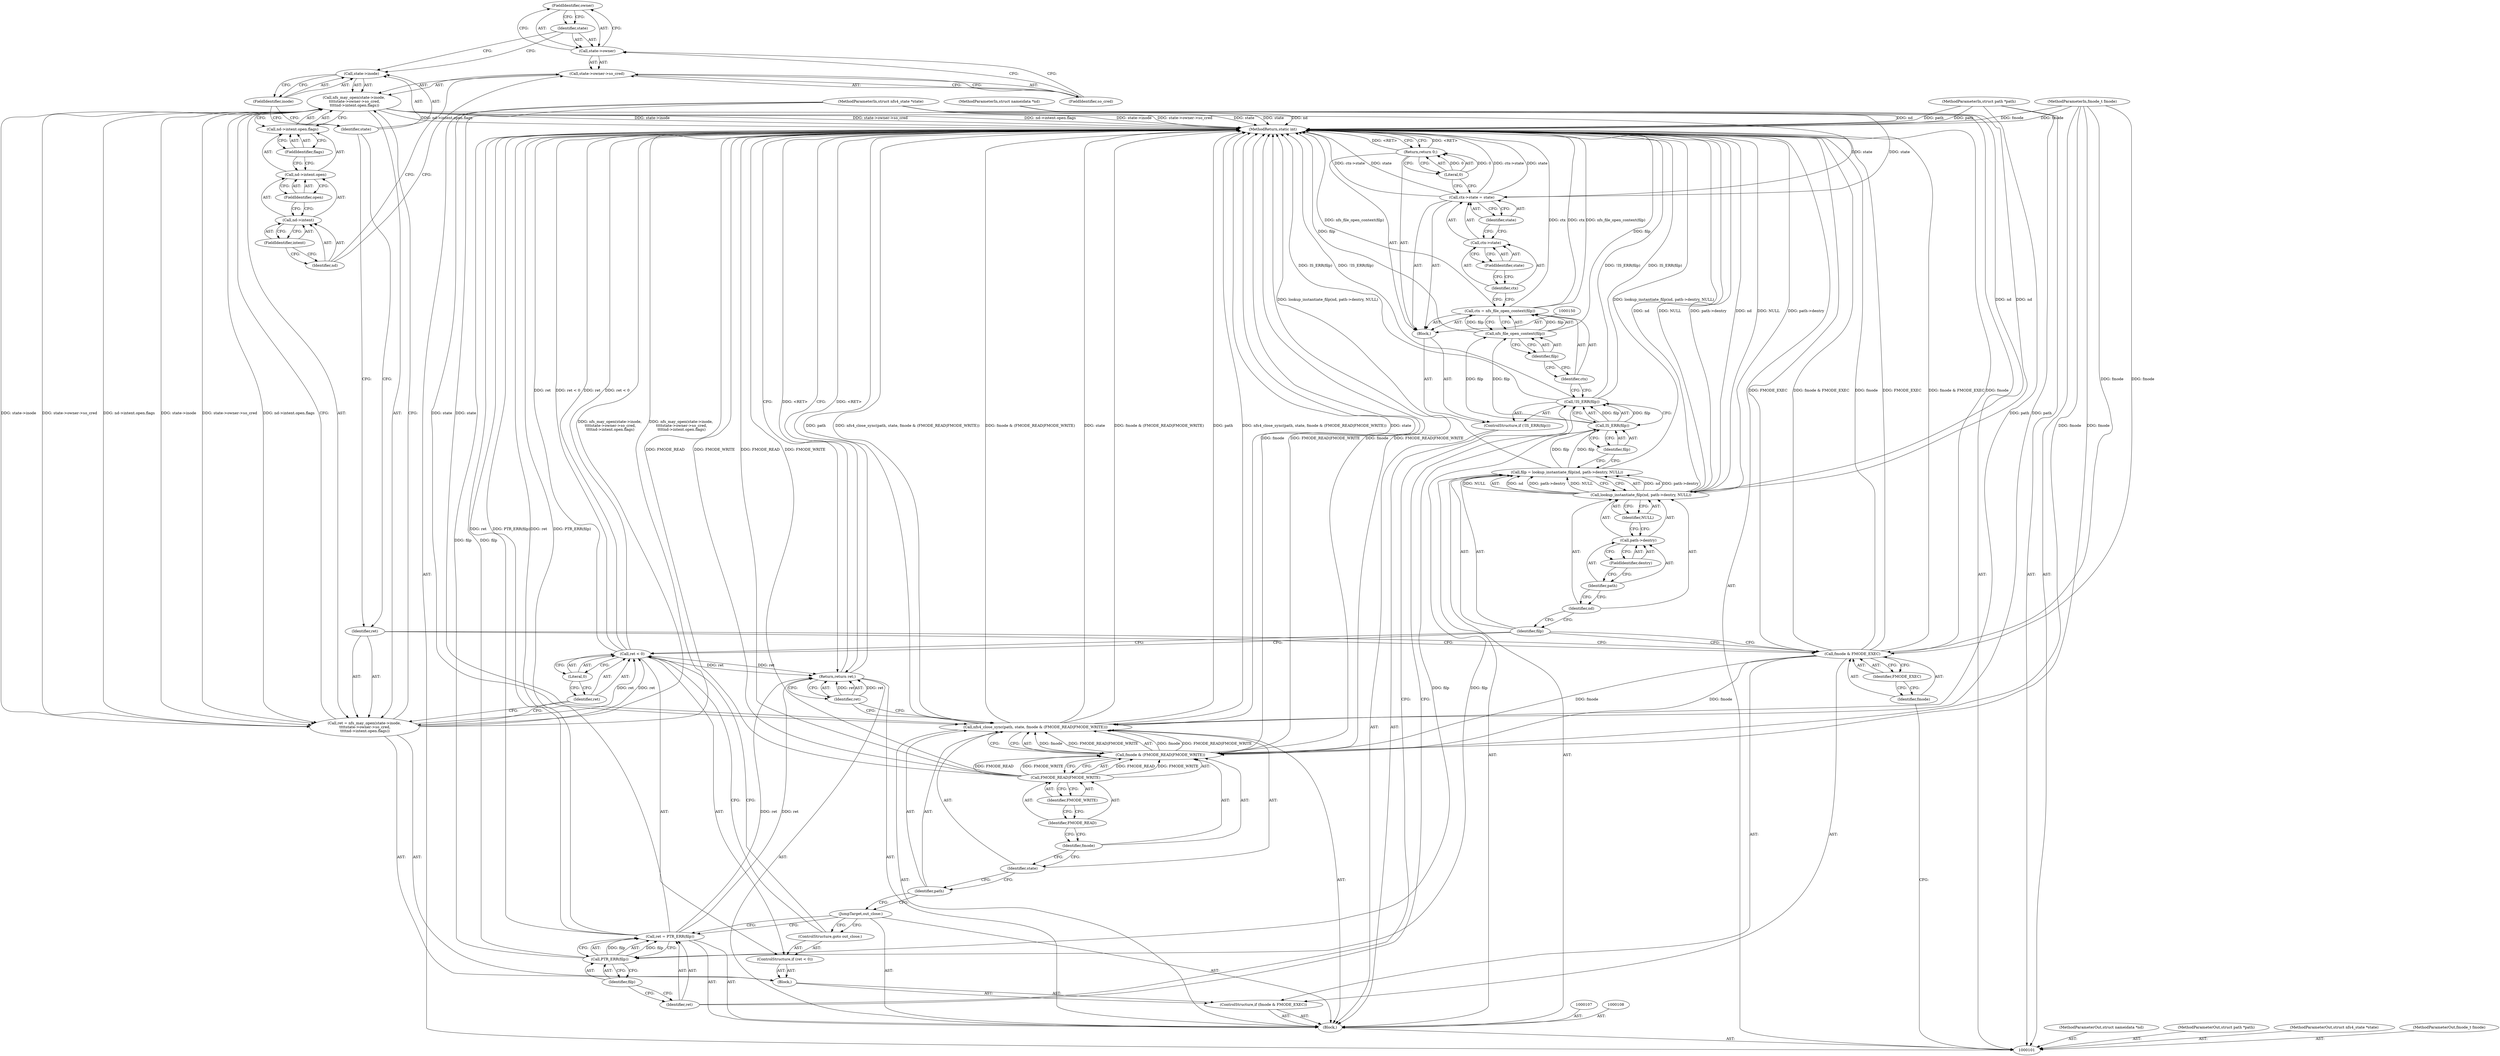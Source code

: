 digraph "0_linux_dc0b027dfadfcb8a5504f7d8052754bf8d501ab9_10" {
"1000123" [label="(FieldIdentifier,owner)"];
"1000124" [label="(FieldIdentifier,so_cred)"];
"1000120" [label="(Call,state->owner->so_cred)"];
"1000121" [label="(Call,state->owner)"];
"1000122" [label="(Identifier,state)"];
"1000130" [label="(FieldIdentifier,open)"];
"1000131" [label="(FieldIdentifier,flags)"];
"1000125" [label="(Call,nd->intent.open.flags)"];
"1000126" [label="(Call,nd->intent.open)"];
"1000127" [label="(Call,nd->intent)"];
"1000128" [label="(Identifier,nd)"];
"1000129" [label="(FieldIdentifier,intent)"];
"1000135" [label="(Literal,0)"];
"1000132" [label="(ControlStructure,if (ret < 0))"];
"1000133" [label="(Call,ret < 0)"];
"1000134" [label="(Identifier,ret)"];
"1000136" [label="(ControlStructure,goto out_close;)"];
"1000137" [label="(Call,filp = lookup_instantiate_filp(nd, path->dentry, NULL))"];
"1000138" [label="(Identifier,filp)"];
"1000140" [label="(Identifier,nd)"];
"1000141" [label="(Call,path->dentry)"];
"1000142" [label="(Identifier,path)"];
"1000143" [label="(FieldIdentifier,dentry)"];
"1000144" [label="(Identifier,NULL)"];
"1000139" [label="(Call,lookup_instantiate_filp(nd, path->dentry, NULL))"];
"1000145" [label="(ControlStructure,if (!IS_ERR(filp)))"];
"1000148" [label="(Identifier,filp)"];
"1000146" [label="(Call,!IS_ERR(filp))"];
"1000147" [label="(Call,IS_ERR(filp))"];
"1000149" [label="(Block,)"];
"1000151" [label="(Call,ctx = nfs_file_open_context(filp))"];
"1000152" [label="(Identifier,ctx)"];
"1000154" [label="(Identifier,filp)"];
"1000153" [label="(Call,nfs_file_open_context(filp))"];
"1000159" [label="(Identifier,state)"];
"1000155" [label="(Call,ctx->state = state)"];
"1000156" [label="(Call,ctx->state)"];
"1000157" [label="(Identifier,ctx)"];
"1000158" [label="(FieldIdentifier,state)"];
"1000177" [label="(MethodReturn,static int)"];
"1000102" [label="(MethodParameterIn,struct nameidata *nd)"];
"1000253" [label="(MethodParameterOut,struct nameidata *nd)"];
"1000103" [label="(MethodParameterIn,struct path *path)"];
"1000254" [label="(MethodParameterOut,struct path *path)"];
"1000104" [label="(MethodParameterIn,struct nfs4_state *state)"];
"1000255" [label="(MethodParameterOut,struct nfs4_state *state)"];
"1000105" [label="(MethodParameterIn,fmode_t fmode)"];
"1000256" [label="(MethodParameterOut,fmode_t fmode)"];
"1000160" [label="(Return,return 0;)"];
"1000161" [label="(Literal,0)"];
"1000165" [label="(Identifier,filp)"];
"1000162" [label="(Call,ret = PTR_ERR(filp))"];
"1000163" [label="(Identifier,ret)"];
"1000164" [label="(Call,PTR_ERR(filp))"];
"1000166" [label="(JumpTarget,out_close:)"];
"1000167" [label="(Call,nfs4_close_sync(path, state, fmode & (FMODE_READ|FMODE_WRITE)))"];
"1000168" [label="(Identifier,path)"];
"1000169" [label="(Identifier,state)"];
"1000170" [label="(Call,fmode & (FMODE_READ|FMODE_WRITE))"];
"1000171" [label="(Identifier,fmode)"];
"1000172" [label="(Call,FMODE_READ|FMODE_WRITE)"];
"1000173" [label="(Identifier,FMODE_READ)"];
"1000174" [label="(Identifier,FMODE_WRITE)"];
"1000175" [label="(Return,return ret;)"];
"1000176" [label="(Identifier,ret)"];
"1000106" [label="(Block,)"];
"1000109" [label="(ControlStructure,if (fmode & FMODE_EXEC))"];
"1000112" [label="(Identifier,FMODE_EXEC)"];
"1000113" [label="(Block,)"];
"1000110" [label="(Call,fmode & FMODE_EXEC)"];
"1000111" [label="(Identifier,fmode)"];
"1000117" [label="(Call,state->inode)"];
"1000118" [label="(Identifier,state)"];
"1000119" [label="(FieldIdentifier,inode)"];
"1000114" [label="(Call,ret = nfs_may_open(state->inode,\n \t\t\t\tstate->owner->so_cred,\n \t\t\t\tnd->intent.open.flags))"];
"1000115" [label="(Identifier,ret)"];
"1000116" [label="(Call,nfs_may_open(state->inode,\n \t\t\t\tstate->owner->so_cred,\n \t\t\t\tnd->intent.open.flags))"];
"1000123" -> "1000121"  [label="AST: "];
"1000123" -> "1000122"  [label="CFG: "];
"1000121" -> "1000123"  [label="CFG: "];
"1000124" -> "1000120"  [label="AST: "];
"1000124" -> "1000121"  [label="CFG: "];
"1000120" -> "1000124"  [label="CFG: "];
"1000120" -> "1000116"  [label="AST: "];
"1000120" -> "1000124"  [label="CFG: "];
"1000121" -> "1000120"  [label="AST: "];
"1000124" -> "1000120"  [label="AST: "];
"1000128" -> "1000120"  [label="CFG: "];
"1000121" -> "1000120"  [label="AST: "];
"1000121" -> "1000123"  [label="CFG: "];
"1000122" -> "1000121"  [label="AST: "];
"1000123" -> "1000121"  [label="AST: "];
"1000124" -> "1000121"  [label="CFG: "];
"1000122" -> "1000121"  [label="AST: "];
"1000122" -> "1000117"  [label="CFG: "];
"1000123" -> "1000122"  [label="CFG: "];
"1000130" -> "1000126"  [label="AST: "];
"1000130" -> "1000127"  [label="CFG: "];
"1000126" -> "1000130"  [label="CFG: "];
"1000131" -> "1000125"  [label="AST: "];
"1000131" -> "1000126"  [label="CFG: "];
"1000125" -> "1000131"  [label="CFG: "];
"1000125" -> "1000116"  [label="AST: "];
"1000125" -> "1000131"  [label="CFG: "];
"1000126" -> "1000125"  [label="AST: "];
"1000131" -> "1000125"  [label="AST: "];
"1000116" -> "1000125"  [label="CFG: "];
"1000126" -> "1000125"  [label="AST: "];
"1000126" -> "1000130"  [label="CFG: "];
"1000127" -> "1000126"  [label="AST: "];
"1000130" -> "1000126"  [label="AST: "];
"1000131" -> "1000126"  [label="CFG: "];
"1000127" -> "1000126"  [label="AST: "];
"1000127" -> "1000129"  [label="CFG: "];
"1000128" -> "1000127"  [label="AST: "];
"1000129" -> "1000127"  [label="AST: "];
"1000130" -> "1000127"  [label="CFG: "];
"1000128" -> "1000127"  [label="AST: "];
"1000128" -> "1000120"  [label="CFG: "];
"1000129" -> "1000128"  [label="CFG: "];
"1000129" -> "1000127"  [label="AST: "];
"1000129" -> "1000128"  [label="CFG: "];
"1000127" -> "1000129"  [label="CFG: "];
"1000135" -> "1000133"  [label="AST: "];
"1000135" -> "1000134"  [label="CFG: "];
"1000133" -> "1000135"  [label="CFG: "];
"1000132" -> "1000113"  [label="AST: "];
"1000133" -> "1000132"  [label="AST: "];
"1000136" -> "1000132"  [label="AST: "];
"1000133" -> "1000132"  [label="AST: "];
"1000133" -> "1000135"  [label="CFG: "];
"1000134" -> "1000133"  [label="AST: "];
"1000135" -> "1000133"  [label="AST: "];
"1000136" -> "1000133"  [label="CFG: "];
"1000138" -> "1000133"  [label="CFG: "];
"1000133" -> "1000177"  [label="DDG: ret"];
"1000133" -> "1000177"  [label="DDG: ret < 0"];
"1000114" -> "1000133"  [label="DDG: ret"];
"1000133" -> "1000175"  [label="DDG: ret"];
"1000134" -> "1000133"  [label="AST: "];
"1000134" -> "1000114"  [label="CFG: "];
"1000135" -> "1000134"  [label="CFG: "];
"1000136" -> "1000132"  [label="AST: "];
"1000136" -> "1000133"  [label="CFG: "];
"1000166" -> "1000136"  [label="CFG: "];
"1000137" -> "1000106"  [label="AST: "];
"1000137" -> "1000139"  [label="CFG: "];
"1000138" -> "1000137"  [label="AST: "];
"1000139" -> "1000137"  [label="AST: "];
"1000148" -> "1000137"  [label="CFG: "];
"1000137" -> "1000177"  [label="DDG: lookup_instantiate_filp(nd, path->dentry, NULL)"];
"1000139" -> "1000137"  [label="DDG: nd"];
"1000139" -> "1000137"  [label="DDG: path->dentry"];
"1000139" -> "1000137"  [label="DDG: NULL"];
"1000137" -> "1000147"  [label="DDG: filp"];
"1000138" -> "1000137"  [label="AST: "];
"1000138" -> "1000133"  [label="CFG: "];
"1000138" -> "1000110"  [label="CFG: "];
"1000140" -> "1000138"  [label="CFG: "];
"1000140" -> "1000139"  [label="AST: "];
"1000140" -> "1000138"  [label="CFG: "];
"1000142" -> "1000140"  [label="CFG: "];
"1000141" -> "1000139"  [label="AST: "];
"1000141" -> "1000143"  [label="CFG: "];
"1000142" -> "1000141"  [label="AST: "];
"1000143" -> "1000141"  [label="AST: "];
"1000144" -> "1000141"  [label="CFG: "];
"1000142" -> "1000141"  [label="AST: "];
"1000142" -> "1000140"  [label="CFG: "];
"1000143" -> "1000142"  [label="CFG: "];
"1000143" -> "1000141"  [label="AST: "];
"1000143" -> "1000142"  [label="CFG: "];
"1000141" -> "1000143"  [label="CFG: "];
"1000144" -> "1000139"  [label="AST: "];
"1000144" -> "1000141"  [label="CFG: "];
"1000139" -> "1000144"  [label="CFG: "];
"1000139" -> "1000137"  [label="AST: "];
"1000139" -> "1000144"  [label="CFG: "];
"1000140" -> "1000139"  [label="AST: "];
"1000141" -> "1000139"  [label="AST: "];
"1000144" -> "1000139"  [label="AST: "];
"1000137" -> "1000139"  [label="CFG: "];
"1000139" -> "1000177"  [label="DDG: path->dentry"];
"1000139" -> "1000177"  [label="DDG: nd"];
"1000139" -> "1000177"  [label="DDG: NULL"];
"1000139" -> "1000137"  [label="DDG: nd"];
"1000139" -> "1000137"  [label="DDG: path->dentry"];
"1000139" -> "1000137"  [label="DDG: NULL"];
"1000102" -> "1000139"  [label="DDG: nd"];
"1000145" -> "1000106"  [label="AST: "];
"1000146" -> "1000145"  [label="AST: "];
"1000149" -> "1000145"  [label="AST: "];
"1000148" -> "1000147"  [label="AST: "];
"1000148" -> "1000137"  [label="CFG: "];
"1000147" -> "1000148"  [label="CFG: "];
"1000146" -> "1000145"  [label="AST: "];
"1000146" -> "1000147"  [label="CFG: "];
"1000147" -> "1000146"  [label="AST: "];
"1000152" -> "1000146"  [label="CFG: "];
"1000163" -> "1000146"  [label="CFG: "];
"1000146" -> "1000177"  [label="DDG: !IS_ERR(filp)"];
"1000146" -> "1000177"  [label="DDG: IS_ERR(filp)"];
"1000147" -> "1000146"  [label="DDG: filp"];
"1000147" -> "1000146"  [label="AST: "];
"1000147" -> "1000148"  [label="CFG: "];
"1000148" -> "1000147"  [label="AST: "];
"1000146" -> "1000147"  [label="CFG: "];
"1000147" -> "1000146"  [label="DDG: filp"];
"1000137" -> "1000147"  [label="DDG: filp"];
"1000147" -> "1000153"  [label="DDG: filp"];
"1000147" -> "1000164"  [label="DDG: filp"];
"1000149" -> "1000145"  [label="AST: "];
"1000150" -> "1000149"  [label="AST: "];
"1000151" -> "1000149"  [label="AST: "];
"1000155" -> "1000149"  [label="AST: "];
"1000160" -> "1000149"  [label="AST: "];
"1000151" -> "1000149"  [label="AST: "];
"1000151" -> "1000153"  [label="CFG: "];
"1000152" -> "1000151"  [label="AST: "];
"1000153" -> "1000151"  [label="AST: "];
"1000157" -> "1000151"  [label="CFG: "];
"1000151" -> "1000177"  [label="DDG: nfs_file_open_context(filp)"];
"1000151" -> "1000177"  [label="DDG: ctx"];
"1000153" -> "1000151"  [label="DDG: filp"];
"1000152" -> "1000151"  [label="AST: "];
"1000152" -> "1000146"  [label="CFG: "];
"1000154" -> "1000152"  [label="CFG: "];
"1000154" -> "1000153"  [label="AST: "];
"1000154" -> "1000152"  [label="CFG: "];
"1000153" -> "1000154"  [label="CFG: "];
"1000153" -> "1000151"  [label="AST: "];
"1000153" -> "1000154"  [label="CFG: "];
"1000154" -> "1000153"  [label="AST: "];
"1000151" -> "1000153"  [label="CFG: "];
"1000153" -> "1000177"  [label="DDG: filp"];
"1000153" -> "1000151"  [label="DDG: filp"];
"1000147" -> "1000153"  [label="DDG: filp"];
"1000159" -> "1000155"  [label="AST: "];
"1000159" -> "1000156"  [label="CFG: "];
"1000155" -> "1000159"  [label="CFG: "];
"1000155" -> "1000149"  [label="AST: "];
"1000155" -> "1000159"  [label="CFG: "];
"1000156" -> "1000155"  [label="AST: "];
"1000159" -> "1000155"  [label="AST: "];
"1000161" -> "1000155"  [label="CFG: "];
"1000155" -> "1000177"  [label="DDG: ctx->state"];
"1000155" -> "1000177"  [label="DDG: state"];
"1000104" -> "1000155"  [label="DDG: state"];
"1000156" -> "1000155"  [label="AST: "];
"1000156" -> "1000158"  [label="CFG: "];
"1000157" -> "1000156"  [label="AST: "];
"1000158" -> "1000156"  [label="AST: "];
"1000159" -> "1000156"  [label="CFG: "];
"1000157" -> "1000156"  [label="AST: "];
"1000157" -> "1000151"  [label="CFG: "];
"1000158" -> "1000157"  [label="CFG: "];
"1000158" -> "1000156"  [label="AST: "];
"1000158" -> "1000157"  [label="CFG: "];
"1000156" -> "1000158"  [label="CFG: "];
"1000177" -> "1000101"  [label="AST: "];
"1000177" -> "1000160"  [label="CFG: "];
"1000177" -> "1000175"  [label="CFG: "];
"1000175" -> "1000177"  [label="DDG: <RET>"];
"1000160" -> "1000177"  [label="DDG: <RET>"];
"1000170" -> "1000177"  [label="DDG: FMODE_READ|FMODE_WRITE"];
"1000170" -> "1000177"  [label="DDG: fmode"];
"1000116" -> "1000177"  [label="DDG: nd->intent.open.flags"];
"1000116" -> "1000177"  [label="DDG: state->inode"];
"1000116" -> "1000177"  [label="DDG: state->owner->so_cred"];
"1000167" -> "1000177"  [label="DDG: state"];
"1000167" -> "1000177"  [label="DDG: fmode & (FMODE_READ|FMODE_WRITE)"];
"1000167" -> "1000177"  [label="DDG: path"];
"1000167" -> "1000177"  [label="DDG: nfs4_close_sync(path, state, fmode & (FMODE_READ|FMODE_WRITE))"];
"1000104" -> "1000177"  [label="DDG: state"];
"1000105" -> "1000177"  [label="DDG: fmode"];
"1000151" -> "1000177"  [label="DDG: nfs_file_open_context(filp)"];
"1000151" -> "1000177"  [label="DDG: ctx"];
"1000153" -> "1000177"  [label="DDG: filp"];
"1000155" -> "1000177"  [label="DDG: ctx->state"];
"1000155" -> "1000177"  [label="DDG: state"];
"1000164" -> "1000177"  [label="DDG: filp"];
"1000162" -> "1000177"  [label="DDG: PTR_ERR(filp)"];
"1000162" -> "1000177"  [label="DDG: ret"];
"1000139" -> "1000177"  [label="DDG: path->dentry"];
"1000139" -> "1000177"  [label="DDG: nd"];
"1000139" -> "1000177"  [label="DDG: NULL"];
"1000137" -> "1000177"  [label="DDG: lookup_instantiate_filp(nd, path->dentry, NULL)"];
"1000103" -> "1000177"  [label="DDG: path"];
"1000133" -> "1000177"  [label="DDG: ret"];
"1000133" -> "1000177"  [label="DDG: ret < 0"];
"1000102" -> "1000177"  [label="DDG: nd"];
"1000110" -> "1000177"  [label="DDG: FMODE_EXEC"];
"1000110" -> "1000177"  [label="DDG: fmode & FMODE_EXEC"];
"1000110" -> "1000177"  [label="DDG: fmode"];
"1000172" -> "1000177"  [label="DDG: FMODE_READ"];
"1000172" -> "1000177"  [label="DDG: FMODE_WRITE"];
"1000146" -> "1000177"  [label="DDG: !IS_ERR(filp)"];
"1000146" -> "1000177"  [label="DDG: IS_ERR(filp)"];
"1000114" -> "1000177"  [label="DDG: nfs_may_open(state->inode,\n \t\t\t\tstate->owner->so_cred,\n \t\t\t\tnd->intent.open.flags)"];
"1000102" -> "1000101"  [label="AST: "];
"1000102" -> "1000177"  [label="DDG: nd"];
"1000102" -> "1000139"  [label="DDG: nd"];
"1000253" -> "1000101"  [label="AST: "];
"1000103" -> "1000101"  [label="AST: "];
"1000103" -> "1000177"  [label="DDG: path"];
"1000103" -> "1000167"  [label="DDG: path"];
"1000254" -> "1000101"  [label="AST: "];
"1000104" -> "1000101"  [label="AST: "];
"1000104" -> "1000177"  [label="DDG: state"];
"1000104" -> "1000155"  [label="DDG: state"];
"1000104" -> "1000167"  [label="DDG: state"];
"1000255" -> "1000101"  [label="AST: "];
"1000105" -> "1000101"  [label="AST: "];
"1000105" -> "1000177"  [label="DDG: fmode"];
"1000105" -> "1000110"  [label="DDG: fmode"];
"1000105" -> "1000170"  [label="DDG: fmode"];
"1000256" -> "1000101"  [label="AST: "];
"1000160" -> "1000149"  [label="AST: "];
"1000160" -> "1000161"  [label="CFG: "];
"1000161" -> "1000160"  [label="AST: "];
"1000177" -> "1000160"  [label="CFG: "];
"1000160" -> "1000177"  [label="DDG: <RET>"];
"1000161" -> "1000160"  [label="DDG: 0"];
"1000161" -> "1000160"  [label="AST: "];
"1000161" -> "1000155"  [label="CFG: "];
"1000160" -> "1000161"  [label="CFG: "];
"1000161" -> "1000160"  [label="DDG: 0"];
"1000165" -> "1000164"  [label="AST: "];
"1000165" -> "1000163"  [label="CFG: "];
"1000164" -> "1000165"  [label="CFG: "];
"1000162" -> "1000106"  [label="AST: "];
"1000162" -> "1000164"  [label="CFG: "];
"1000163" -> "1000162"  [label="AST: "];
"1000164" -> "1000162"  [label="AST: "];
"1000166" -> "1000162"  [label="CFG: "];
"1000162" -> "1000177"  [label="DDG: PTR_ERR(filp)"];
"1000162" -> "1000177"  [label="DDG: ret"];
"1000164" -> "1000162"  [label="DDG: filp"];
"1000162" -> "1000175"  [label="DDG: ret"];
"1000163" -> "1000162"  [label="AST: "];
"1000163" -> "1000146"  [label="CFG: "];
"1000165" -> "1000163"  [label="CFG: "];
"1000164" -> "1000162"  [label="AST: "];
"1000164" -> "1000165"  [label="CFG: "];
"1000165" -> "1000164"  [label="AST: "];
"1000162" -> "1000164"  [label="CFG: "];
"1000164" -> "1000177"  [label="DDG: filp"];
"1000164" -> "1000162"  [label="DDG: filp"];
"1000147" -> "1000164"  [label="DDG: filp"];
"1000166" -> "1000106"  [label="AST: "];
"1000166" -> "1000162"  [label="CFG: "];
"1000166" -> "1000136"  [label="CFG: "];
"1000168" -> "1000166"  [label="CFG: "];
"1000167" -> "1000106"  [label="AST: "];
"1000167" -> "1000170"  [label="CFG: "];
"1000168" -> "1000167"  [label="AST: "];
"1000169" -> "1000167"  [label="AST: "];
"1000170" -> "1000167"  [label="AST: "];
"1000176" -> "1000167"  [label="CFG: "];
"1000167" -> "1000177"  [label="DDG: state"];
"1000167" -> "1000177"  [label="DDG: fmode & (FMODE_READ|FMODE_WRITE)"];
"1000167" -> "1000177"  [label="DDG: path"];
"1000167" -> "1000177"  [label="DDG: nfs4_close_sync(path, state, fmode & (FMODE_READ|FMODE_WRITE))"];
"1000103" -> "1000167"  [label="DDG: path"];
"1000104" -> "1000167"  [label="DDG: state"];
"1000170" -> "1000167"  [label="DDG: fmode"];
"1000170" -> "1000167"  [label="DDG: FMODE_READ|FMODE_WRITE"];
"1000168" -> "1000167"  [label="AST: "];
"1000168" -> "1000166"  [label="CFG: "];
"1000169" -> "1000168"  [label="CFG: "];
"1000169" -> "1000167"  [label="AST: "];
"1000169" -> "1000168"  [label="CFG: "];
"1000171" -> "1000169"  [label="CFG: "];
"1000170" -> "1000167"  [label="AST: "];
"1000170" -> "1000172"  [label="CFG: "];
"1000171" -> "1000170"  [label="AST: "];
"1000172" -> "1000170"  [label="AST: "];
"1000167" -> "1000170"  [label="CFG: "];
"1000170" -> "1000177"  [label="DDG: FMODE_READ|FMODE_WRITE"];
"1000170" -> "1000177"  [label="DDG: fmode"];
"1000170" -> "1000167"  [label="DDG: fmode"];
"1000170" -> "1000167"  [label="DDG: FMODE_READ|FMODE_WRITE"];
"1000110" -> "1000170"  [label="DDG: fmode"];
"1000105" -> "1000170"  [label="DDG: fmode"];
"1000172" -> "1000170"  [label="DDG: FMODE_READ"];
"1000172" -> "1000170"  [label="DDG: FMODE_WRITE"];
"1000171" -> "1000170"  [label="AST: "];
"1000171" -> "1000169"  [label="CFG: "];
"1000173" -> "1000171"  [label="CFG: "];
"1000172" -> "1000170"  [label="AST: "];
"1000172" -> "1000174"  [label="CFG: "];
"1000173" -> "1000172"  [label="AST: "];
"1000174" -> "1000172"  [label="AST: "];
"1000170" -> "1000172"  [label="CFG: "];
"1000172" -> "1000177"  [label="DDG: FMODE_READ"];
"1000172" -> "1000177"  [label="DDG: FMODE_WRITE"];
"1000172" -> "1000170"  [label="DDG: FMODE_READ"];
"1000172" -> "1000170"  [label="DDG: FMODE_WRITE"];
"1000173" -> "1000172"  [label="AST: "];
"1000173" -> "1000171"  [label="CFG: "];
"1000174" -> "1000173"  [label="CFG: "];
"1000174" -> "1000172"  [label="AST: "];
"1000174" -> "1000173"  [label="CFG: "];
"1000172" -> "1000174"  [label="CFG: "];
"1000175" -> "1000106"  [label="AST: "];
"1000175" -> "1000176"  [label="CFG: "];
"1000176" -> "1000175"  [label="AST: "];
"1000177" -> "1000175"  [label="CFG: "];
"1000175" -> "1000177"  [label="DDG: <RET>"];
"1000176" -> "1000175"  [label="DDG: ret"];
"1000133" -> "1000175"  [label="DDG: ret"];
"1000162" -> "1000175"  [label="DDG: ret"];
"1000176" -> "1000175"  [label="AST: "];
"1000176" -> "1000167"  [label="CFG: "];
"1000175" -> "1000176"  [label="CFG: "];
"1000176" -> "1000175"  [label="DDG: ret"];
"1000106" -> "1000101"  [label="AST: "];
"1000107" -> "1000106"  [label="AST: "];
"1000108" -> "1000106"  [label="AST: "];
"1000109" -> "1000106"  [label="AST: "];
"1000137" -> "1000106"  [label="AST: "];
"1000145" -> "1000106"  [label="AST: "];
"1000162" -> "1000106"  [label="AST: "];
"1000166" -> "1000106"  [label="AST: "];
"1000167" -> "1000106"  [label="AST: "];
"1000175" -> "1000106"  [label="AST: "];
"1000109" -> "1000106"  [label="AST: "];
"1000110" -> "1000109"  [label="AST: "];
"1000113" -> "1000109"  [label="AST: "];
"1000112" -> "1000110"  [label="AST: "];
"1000112" -> "1000111"  [label="CFG: "];
"1000110" -> "1000112"  [label="CFG: "];
"1000113" -> "1000109"  [label="AST: "];
"1000114" -> "1000113"  [label="AST: "];
"1000132" -> "1000113"  [label="AST: "];
"1000110" -> "1000109"  [label="AST: "];
"1000110" -> "1000112"  [label="CFG: "];
"1000111" -> "1000110"  [label="AST: "];
"1000112" -> "1000110"  [label="AST: "];
"1000115" -> "1000110"  [label="CFG: "];
"1000138" -> "1000110"  [label="CFG: "];
"1000110" -> "1000177"  [label="DDG: FMODE_EXEC"];
"1000110" -> "1000177"  [label="DDG: fmode & FMODE_EXEC"];
"1000110" -> "1000177"  [label="DDG: fmode"];
"1000105" -> "1000110"  [label="DDG: fmode"];
"1000110" -> "1000170"  [label="DDG: fmode"];
"1000111" -> "1000110"  [label="AST: "];
"1000111" -> "1000101"  [label="CFG: "];
"1000112" -> "1000111"  [label="CFG: "];
"1000117" -> "1000116"  [label="AST: "];
"1000117" -> "1000119"  [label="CFG: "];
"1000118" -> "1000117"  [label="AST: "];
"1000119" -> "1000117"  [label="AST: "];
"1000122" -> "1000117"  [label="CFG: "];
"1000118" -> "1000117"  [label="AST: "];
"1000118" -> "1000115"  [label="CFG: "];
"1000119" -> "1000118"  [label="CFG: "];
"1000119" -> "1000117"  [label="AST: "];
"1000119" -> "1000118"  [label="CFG: "];
"1000117" -> "1000119"  [label="CFG: "];
"1000114" -> "1000113"  [label="AST: "];
"1000114" -> "1000116"  [label="CFG: "];
"1000115" -> "1000114"  [label="AST: "];
"1000116" -> "1000114"  [label="AST: "];
"1000134" -> "1000114"  [label="CFG: "];
"1000114" -> "1000177"  [label="DDG: nfs_may_open(state->inode,\n \t\t\t\tstate->owner->so_cred,\n \t\t\t\tnd->intent.open.flags)"];
"1000116" -> "1000114"  [label="DDG: state->inode"];
"1000116" -> "1000114"  [label="DDG: state->owner->so_cred"];
"1000116" -> "1000114"  [label="DDG: nd->intent.open.flags"];
"1000114" -> "1000133"  [label="DDG: ret"];
"1000115" -> "1000114"  [label="AST: "];
"1000115" -> "1000110"  [label="CFG: "];
"1000118" -> "1000115"  [label="CFG: "];
"1000116" -> "1000114"  [label="AST: "];
"1000116" -> "1000125"  [label="CFG: "];
"1000117" -> "1000116"  [label="AST: "];
"1000120" -> "1000116"  [label="AST: "];
"1000125" -> "1000116"  [label="AST: "];
"1000114" -> "1000116"  [label="CFG: "];
"1000116" -> "1000177"  [label="DDG: nd->intent.open.flags"];
"1000116" -> "1000177"  [label="DDG: state->inode"];
"1000116" -> "1000177"  [label="DDG: state->owner->so_cred"];
"1000116" -> "1000114"  [label="DDG: state->inode"];
"1000116" -> "1000114"  [label="DDG: state->owner->so_cred"];
"1000116" -> "1000114"  [label="DDG: nd->intent.open.flags"];
}
